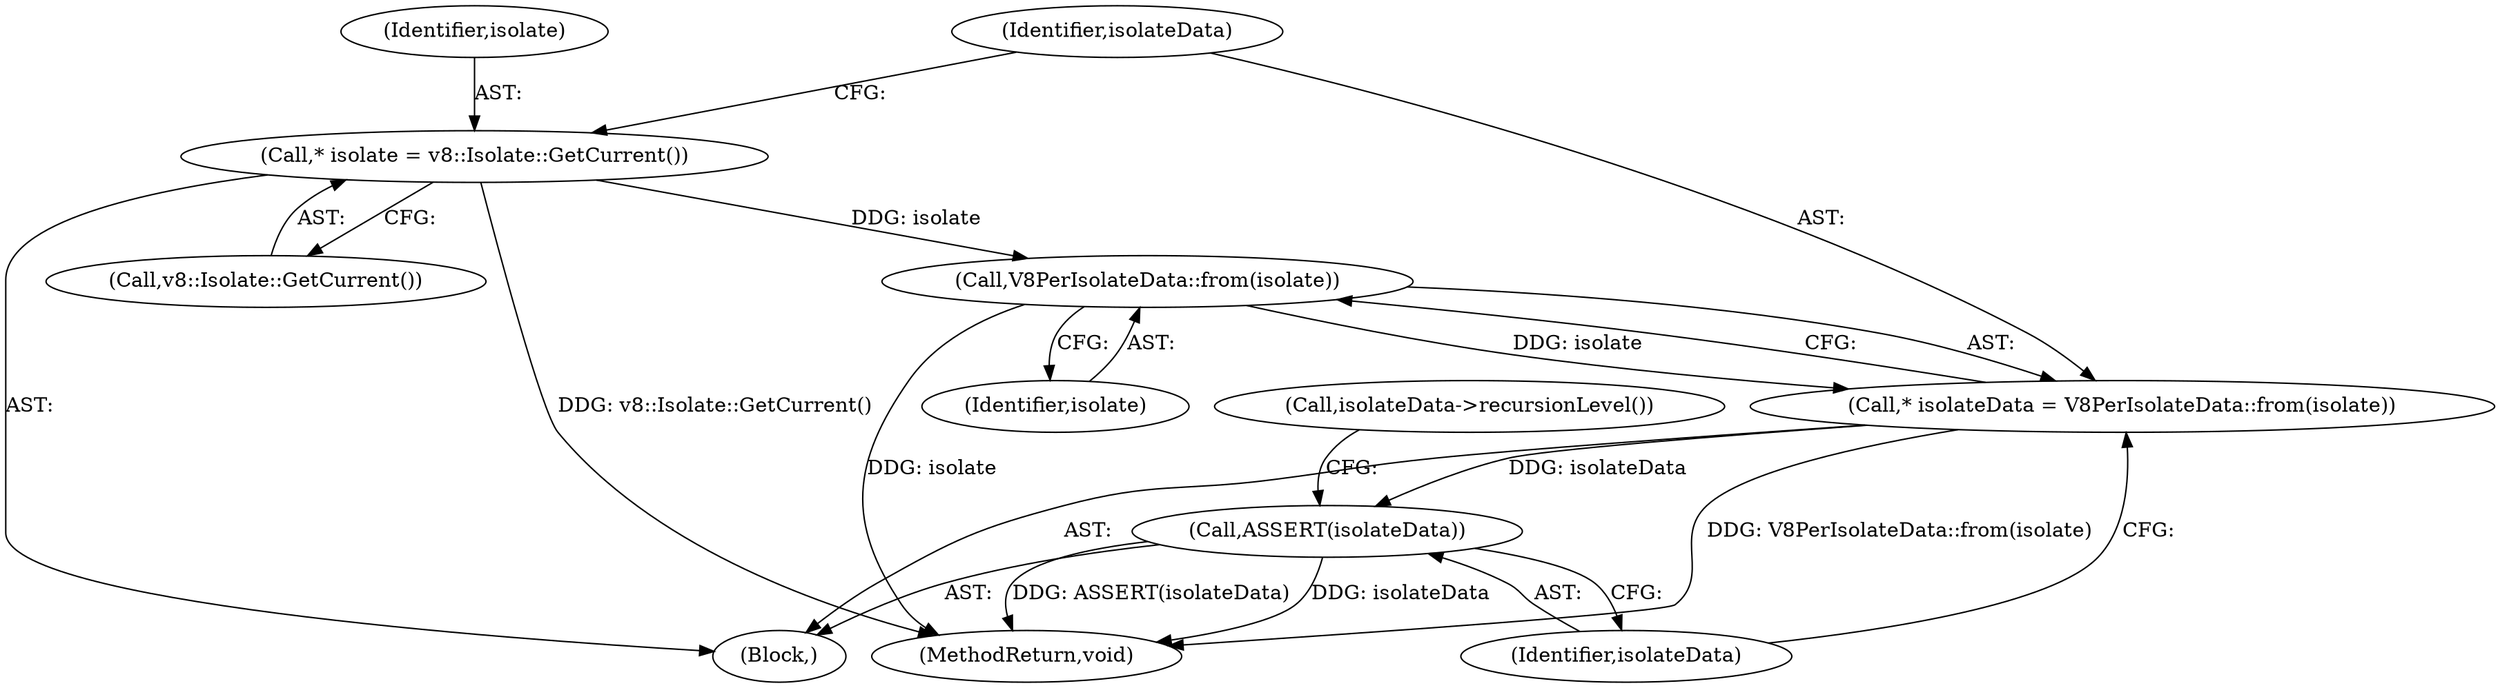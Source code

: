 digraph "1_Chrome_dff368031150a1033a1a3c913f8857679a0279be_1@pointer" {
"1000103" [label="(Call,* isolate = v8::Isolate::GetCurrent())"];
"1000109" [label="(Call,V8PerIsolateData::from(isolate))"];
"1000107" [label="(Call,* isolateData = V8PerIsolateData::from(isolate))"];
"1000111" [label="(Call,ASSERT(isolateData))"];
"1000109" [label="(Call,V8PerIsolateData::from(isolate))"];
"1000101" [label="(Block,)"];
"1000111" [label="(Call,ASSERT(isolateData))"];
"1000115" [label="(Call,isolateData->recursionLevel())"];
"1000110" [label="(Identifier,isolate)"];
"1000108" [label="(Identifier,isolateData)"];
"1000104" [label="(Identifier,isolate)"];
"1000103" [label="(Call,* isolate = v8::Isolate::GetCurrent())"];
"1000112" [label="(Identifier,isolateData)"];
"1000105" [label="(Call,v8::Isolate::GetCurrent())"];
"1000129" [label="(MethodReturn,void)"];
"1000107" [label="(Call,* isolateData = V8PerIsolateData::from(isolate))"];
"1000103" -> "1000101"  [label="AST: "];
"1000103" -> "1000105"  [label="CFG: "];
"1000104" -> "1000103"  [label="AST: "];
"1000105" -> "1000103"  [label="AST: "];
"1000108" -> "1000103"  [label="CFG: "];
"1000103" -> "1000129"  [label="DDG: v8::Isolate::GetCurrent()"];
"1000103" -> "1000109"  [label="DDG: isolate"];
"1000109" -> "1000107"  [label="AST: "];
"1000109" -> "1000110"  [label="CFG: "];
"1000110" -> "1000109"  [label="AST: "];
"1000107" -> "1000109"  [label="CFG: "];
"1000109" -> "1000129"  [label="DDG: isolate"];
"1000109" -> "1000107"  [label="DDG: isolate"];
"1000107" -> "1000101"  [label="AST: "];
"1000108" -> "1000107"  [label="AST: "];
"1000112" -> "1000107"  [label="CFG: "];
"1000107" -> "1000129"  [label="DDG: V8PerIsolateData::from(isolate)"];
"1000107" -> "1000111"  [label="DDG: isolateData"];
"1000111" -> "1000101"  [label="AST: "];
"1000111" -> "1000112"  [label="CFG: "];
"1000112" -> "1000111"  [label="AST: "];
"1000115" -> "1000111"  [label="CFG: "];
"1000111" -> "1000129"  [label="DDG: isolateData"];
"1000111" -> "1000129"  [label="DDG: ASSERT(isolateData)"];
}
